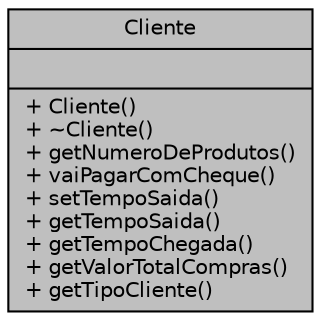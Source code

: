 digraph "Cliente"
{
  edge [fontname="Helvetica",fontsize="10",labelfontname="Helvetica",labelfontsize="10"];
  node [fontname="Helvetica",fontsize="10",shape=record];
  Node1 [label="{Cliente\n||+ Cliente()\l+ ~Cliente()\l+ getNumeroDeProdutos()\l+ vaiPagarComCheque()\l+ setTempoSaida()\l+ getTempoSaida()\l+ getTempoChegada()\l+ getValorTotalCompras()\l+ getTipoCliente()\l}",height=0.2,width=0.4,color="black", fillcolor="grey75", style="filled" fontcolor="black"];
}

